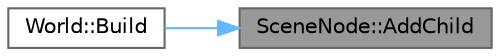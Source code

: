 digraph "SceneNode::AddChild"
{
 // LATEX_PDF_SIZE
  bgcolor="transparent";
  edge [fontname=Helvetica,fontsize=10,labelfontname=Helvetica,labelfontsize=10];
  node [fontname=Helvetica,fontsize=10,shape=box,height=0.2,width=0.4];
  rankdir="RL";
  Node1 [label="SceneNode::AddChild",height=0.2,width=0.4,color="gray40", fillcolor="grey60", style="filled", fontcolor="black",tooltip=" "];
  Node1 -> Node2 [dir="back",color="steelblue1",style="solid"];
  Node2 [label="World::Build",height=0.2,width=0.4,color="grey40", fillcolor="white", style="filled",URL="$class_world.html#acd649dca4bf0608df6fb6d153e2274c8",tooltip="Build all objects in game world."];
}
